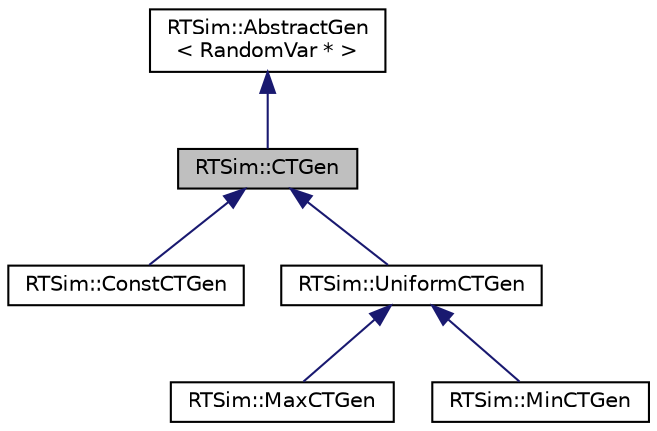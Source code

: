 digraph "RTSim::CTGen"
{
  edge [fontname="Helvetica",fontsize="10",labelfontname="Helvetica",labelfontsize="10"];
  node [fontname="Helvetica",fontsize="10",shape=record];
  Node1 [label="RTSim::CTGen",height=0.2,width=0.4,color="black", fillcolor="grey75", style="filled", fontcolor="black"];
  Node2 -> Node1 [dir="back",color="midnightblue",fontsize="10",style="solid",fontname="Helvetica"];
  Node2 [label="RTSim::AbstractGen\l\< RandomVar * \>",height=0.2,width=0.4,color="black", fillcolor="white", style="filled",URL="$df/da6/classRTSim_1_1AbstractGen.html"];
  Node1 -> Node3 [dir="back",color="midnightblue",fontsize="10",style="solid",fontname="Helvetica"];
  Node3 [label="RTSim::ConstCTGen",height=0.2,width=0.4,color="black", fillcolor="white", style="filled",URL="$d5/d05/classRTSim_1_1ConstCTGen.html"];
  Node1 -> Node4 [dir="back",color="midnightblue",fontsize="10",style="solid",fontname="Helvetica"];
  Node4 [label="RTSim::UniformCTGen",height=0.2,width=0.4,color="black", fillcolor="white", style="filled",URL="$d2/d1b/classRTSim_1_1UniformCTGen.html"];
  Node4 -> Node5 [dir="back",color="midnightblue",fontsize="10",style="solid",fontname="Helvetica"];
  Node5 [label="RTSim::MaxCTGen",height=0.2,width=0.4,color="black", fillcolor="white", style="filled",URL="$dd/d73/classRTSim_1_1MaxCTGen.html"];
  Node4 -> Node6 [dir="back",color="midnightblue",fontsize="10",style="solid",fontname="Helvetica"];
  Node6 [label="RTSim::MinCTGen",height=0.2,width=0.4,color="black", fillcolor="white", style="filled",URL="$d4/d98/classRTSim_1_1MinCTGen.html"];
}
